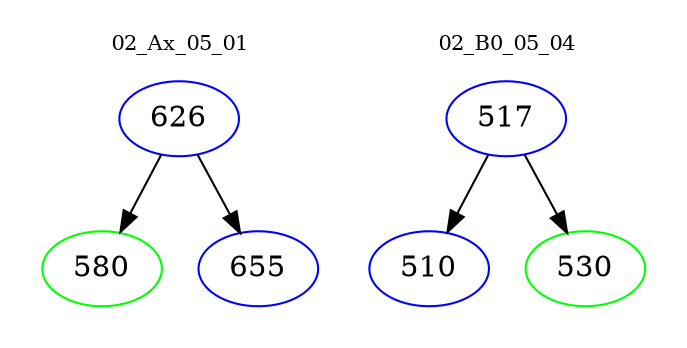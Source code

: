 digraph{
subgraph cluster_0 {
color = white
label = "02_Ax_05_01";
fontsize=10;
T0_626 [label="626", color="blue"]
T0_626 -> T0_580 [color="black"]
T0_580 [label="580", color="green"]
T0_626 -> T0_655 [color="black"]
T0_655 [label="655", color="blue"]
}
subgraph cluster_1 {
color = white
label = "02_B0_05_04";
fontsize=10;
T1_517 [label="517", color="blue"]
T1_517 -> T1_510 [color="black"]
T1_510 [label="510", color="blue"]
T1_517 -> T1_530 [color="black"]
T1_530 [label="530", color="green"]
}
}
